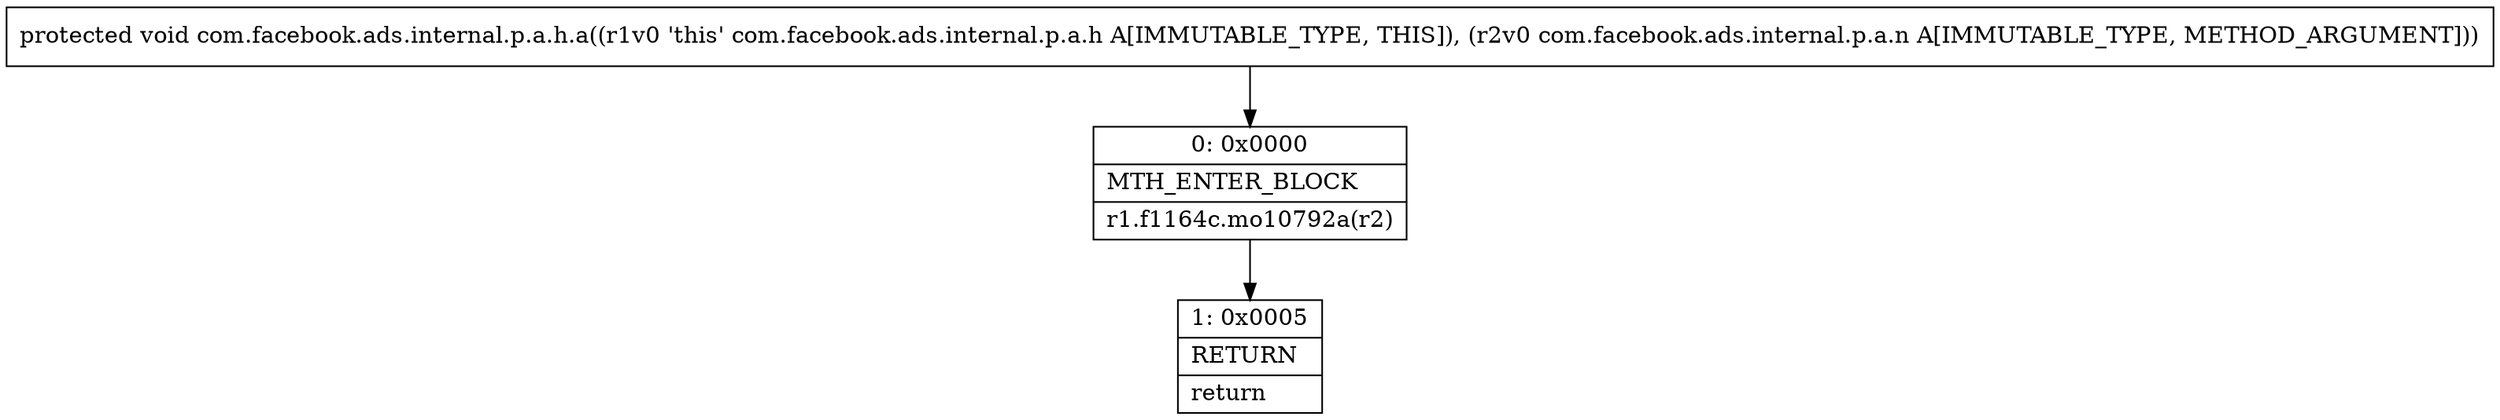 digraph "CFG forcom.facebook.ads.internal.p.a.h.a(Lcom\/facebook\/ads\/internal\/p\/a\/n;)V" {
Node_0 [shape=record,label="{0\:\ 0x0000|MTH_ENTER_BLOCK\l|r1.f1164c.mo10792a(r2)\l}"];
Node_1 [shape=record,label="{1\:\ 0x0005|RETURN\l|return\l}"];
MethodNode[shape=record,label="{protected void com.facebook.ads.internal.p.a.h.a((r1v0 'this' com.facebook.ads.internal.p.a.h A[IMMUTABLE_TYPE, THIS]), (r2v0 com.facebook.ads.internal.p.a.n A[IMMUTABLE_TYPE, METHOD_ARGUMENT])) }"];
MethodNode -> Node_0;
Node_0 -> Node_1;
}

